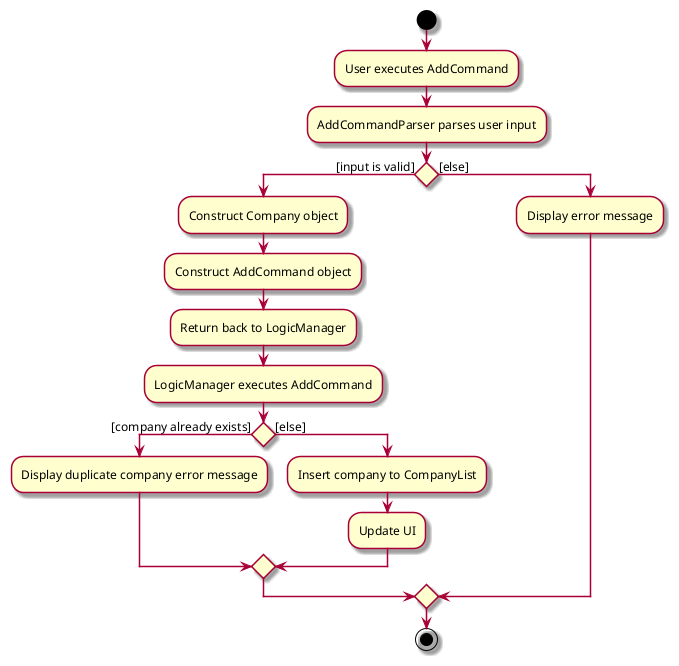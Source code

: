 @startuml
skin rose
skinparam ActivityFontSize 12
skinparam ArrowFontSize 12
start
:User executes AddCommand;
:AddCommandParser parses user input;

'Since the beta syntax does not support placing the condition outside the
'diamond we place it as the true branch instead.

if () then ([input is valid])
    :Construct Company object;
    :Construct AddCommand object;
    :Return back to LogicManager;
    :LogicManager executes AddCommand;
    if () then ([company already exists])
        :Display duplicate company error message;
    else ([else])
        :Insert company to CompanyList;
        :Update UI;
    endif

else ([else])
:Display error message;

endif
stop
@enduml
